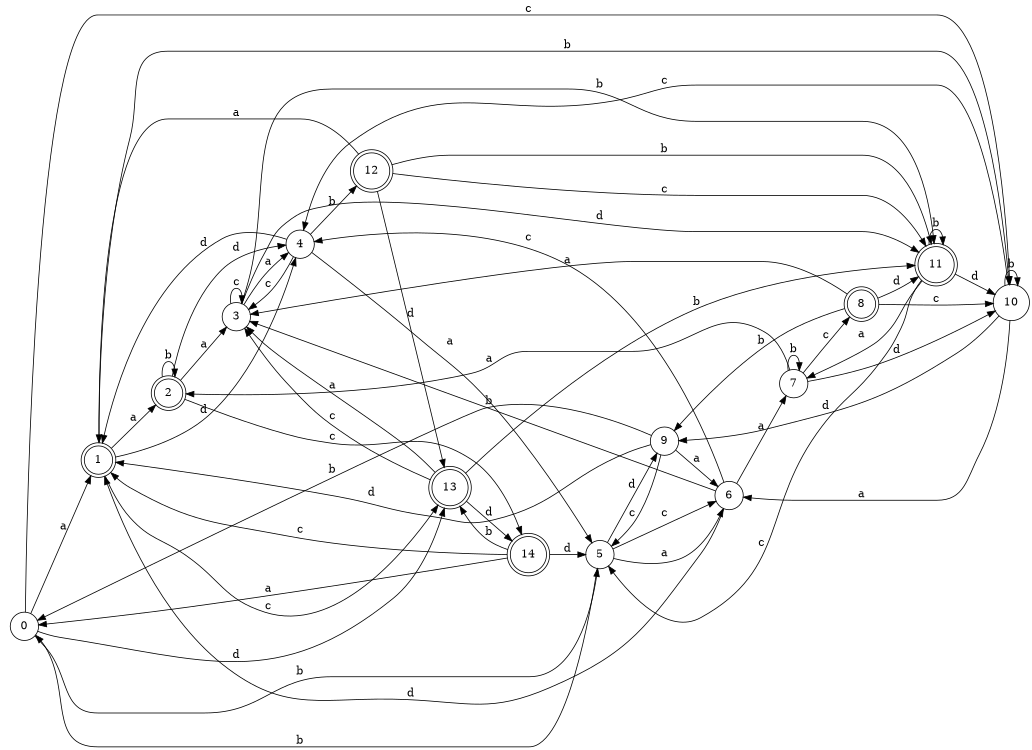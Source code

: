 digraph n12_4 {
__start0 [label="" shape="none"];

rankdir=LR;
size="8,5";

s0 [style="filled", color="black", fillcolor="white" shape="circle", label="0"];
s1 [style="rounded,filled", color="black", fillcolor="white" shape="doublecircle", label="1"];
s2 [style="rounded,filled", color="black", fillcolor="white" shape="doublecircle", label="2"];
s3 [style="filled", color="black", fillcolor="white" shape="circle", label="3"];
s4 [style="filled", color="black", fillcolor="white" shape="circle", label="4"];
s5 [style="filled", color="black", fillcolor="white" shape="circle", label="5"];
s6 [style="filled", color="black", fillcolor="white" shape="circle", label="6"];
s7 [style="filled", color="black", fillcolor="white" shape="circle", label="7"];
s8 [style="rounded,filled", color="black", fillcolor="white" shape="doublecircle", label="8"];
s9 [style="filled", color="black", fillcolor="white" shape="circle", label="9"];
s10 [style="filled", color="black", fillcolor="white" shape="circle", label="10"];
s11 [style="rounded,filled", color="black", fillcolor="white" shape="doublecircle", label="11"];
s12 [style="rounded,filled", color="black", fillcolor="white" shape="doublecircle", label="12"];
s13 [style="rounded,filled", color="black", fillcolor="white" shape="doublecircle", label="13"];
s14 [style="rounded,filled", color="black", fillcolor="white" shape="doublecircle", label="14"];
s0 -> s1 [label="a"];
s0 -> s5 [label="b"];
s0 -> s10 [label="c"];
s0 -> s13 [label="d"];
s1 -> s2 [label="a"];
s1 -> s10 [label="b"];
s1 -> s13 [label="c"];
s1 -> s4 [label="d"];
s2 -> s3 [label="a"];
s2 -> s2 [label="b"];
s2 -> s14 [label="c"];
s2 -> s4 [label="d"];
s3 -> s4 [label="a"];
s3 -> s11 [label="b"];
s3 -> s3 [label="c"];
s3 -> s11 [label="d"];
s4 -> s5 [label="a"];
s4 -> s12 [label="b"];
s4 -> s3 [label="c"];
s4 -> s1 [label="d"];
s5 -> s6 [label="a"];
s5 -> s0 [label="b"];
s5 -> s6 [label="c"];
s5 -> s9 [label="d"];
s6 -> s7 [label="a"];
s6 -> s3 [label="b"];
s6 -> s4 [label="c"];
s6 -> s1 [label="d"];
s7 -> s2 [label="a"];
s7 -> s7 [label="b"];
s7 -> s8 [label="c"];
s7 -> s10 [label="d"];
s8 -> s3 [label="a"];
s8 -> s9 [label="b"];
s8 -> s10 [label="c"];
s8 -> s11 [label="d"];
s9 -> s6 [label="a"];
s9 -> s0 [label="b"];
s9 -> s5 [label="c"];
s9 -> s1 [label="d"];
s10 -> s6 [label="a"];
s10 -> s10 [label="b"];
s10 -> s4 [label="c"];
s10 -> s9 [label="d"];
s11 -> s7 [label="a"];
s11 -> s11 [label="b"];
s11 -> s5 [label="c"];
s11 -> s10 [label="d"];
s12 -> s1 [label="a"];
s12 -> s11 [label="b"];
s12 -> s11 [label="c"];
s12 -> s13 [label="d"];
s13 -> s3 [label="a"];
s13 -> s11 [label="b"];
s13 -> s3 [label="c"];
s13 -> s14 [label="d"];
s14 -> s0 [label="a"];
s14 -> s13 [label="b"];
s14 -> s1 [label="c"];
s14 -> s5 [label="d"];

}